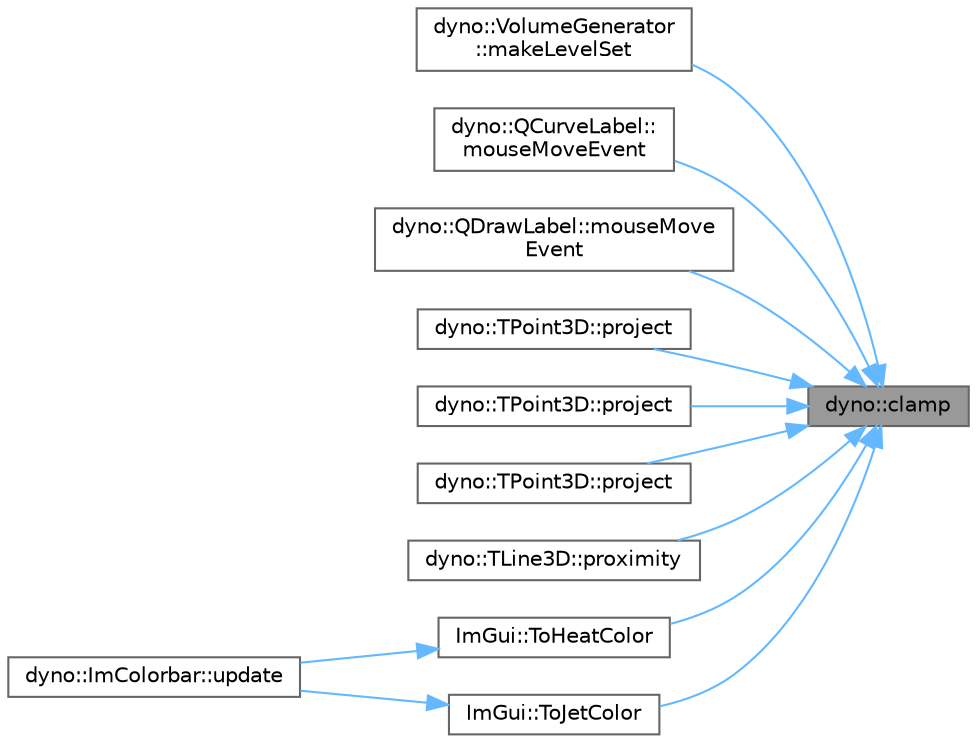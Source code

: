 digraph "dyno::clamp"
{
 // LATEX_PDF_SIZE
  bgcolor="transparent";
  edge [fontname=Helvetica,fontsize=10,labelfontname=Helvetica,labelfontsize=10];
  node [fontname=Helvetica,fontsize=10,shape=box,height=0.2,width=0.4];
  rankdir="RL";
  Node1 [id="Node000001",label="dyno::clamp",height=0.2,width=0.4,color="gray40", fillcolor="grey60", style="filled", fontcolor="black",tooltip=" "];
  Node1 -> Node2 [id="edge1_Node000001_Node000002",dir="back",color="steelblue1",style="solid",tooltip=" "];
  Node2 [id="Node000002",label="dyno::VolumeGenerator\l::makeLevelSet",height=0.2,width=0.4,color="grey40", fillcolor="white", style="filled",URL="$classdyno_1_1_volume_generator.html#a26464f9cf37233f8993d7f79530a1355",tooltip=" "];
  Node1 -> Node3 [id="edge2_Node000001_Node000003",dir="back",color="steelblue1",style="solid",tooltip=" "];
  Node3 [id="Node000003",label="dyno::QCurveLabel::\lmouseMoveEvent",height=0.2,width=0.4,color="grey40", fillcolor="white", style="filled",URL="$classdyno_1_1_q_curve_label.html#a3dbf69c68750200a38ab87de5073a203",tooltip=" "];
  Node1 -> Node4 [id="edge3_Node000001_Node000004",dir="back",color="steelblue1",style="solid",tooltip=" "];
  Node4 [id="Node000004",label="dyno::QDrawLabel::mouseMove\lEvent",height=0.2,width=0.4,color="grey40", fillcolor="white", style="filled",URL="$classdyno_1_1_q_draw_label.html#a855e81bc7d92b66d116515b771fe0343",tooltip=" "];
  Node1 -> Node5 [id="edge4_Node000001_Node000005",dir="back",color="steelblue1",style="solid",tooltip=" "];
  Node5 [id="Node000005",label="dyno::TPoint3D::project",height=0.2,width=0.4,color="grey40", fillcolor="white", style="filled",URL="$classdyno_1_1_t_point3_d.html#a163b5249aa4ea8b5e6f00b0c0e5fe15d",tooltip=" "];
  Node1 -> Node6 [id="edge5_Node000001_Node000006",dir="back",color="steelblue1",style="solid",tooltip=" "];
  Node6 [id="Node000006",label="dyno::TPoint3D::project",height=0.2,width=0.4,color="grey40", fillcolor="white", style="filled",URL="$classdyno_1_1_t_point3_d.html#ad001a90bf36198ce1d370ad8c28735b7",tooltip=" "];
  Node1 -> Node7 [id="edge6_Node000001_Node000007",dir="back",color="steelblue1",style="solid",tooltip=" "];
  Node7 [id="Node000007",label="dyno::TPoint3D::project",height=0.2,width=0.4,color="grey40", fillcolor="white", style="filled",URL="$classdyno_1_1_t_point3_d.html#a10ef25c59bc2a9797989d9018cf2b994",tooltip=" "];
  Node1 -> Node8 [id="edge7_Node000001_Node000008",dir="back",color="steelblue1",style="solid",tooltip=" "];
  Node8 [id="Node000008",label="dyno::TLine3D::proximity",height=0.2,width=0.4,color="grey40", fillcolor="white", style="filled",URL="$classdyno_1_1_t_line3_d.html#a07e1eede94ceadd51d49ec0220409c18",tooltip=" "];
  Node1 -> Node9 [id="edge8_Node000001_Node000009",dir="back",color="steelblue1",style="solid",tooltip=" "];
  Node9 [id="Node000009",label="ImGui::ToHeatColor",height=0.2,width=0.4,color="grey40", fillcolor="white", style="filled",URL="$namespace_im_gui.html#acc5c3922afe1d56659fbeb4fe72dbfeb",tooltip=" "];
  Node9 -> Node10 [id="edge9_Node000009_Node000010",dir="back",color="steelblue1",style="solid",tooltip=" "];
  Node10 [id="Node000010",label="dyno::ImColorbar::update",height=0.2,width=0.4,color="grey40", fillcolor="white", style="filled",URL="$classdyno_1_1_im_colorbar.html#a799a496accebdf96daf8bbe0491ee4a4",tooltip=" "];
  Node1 -> Node11 [id="edge10_Node000001_Node000011",dir="back",color="steelblue1",style="solid",tooltip=" "];
  Node11 [id="Node000011",label="ImGui::ToJetColor",height=0.2,width=0.4,color="grey40", fillcolor="white", style="filled",URL="$namespace_im_gui.html#a028d35f80ed2b0e14a65a54489638425",tooltip=" "];
  Node11 -> Node10 [id="edge11_Node000011_Node000010",dir="back",color="steelblue1",style="solid",tooltip=" "];
}
